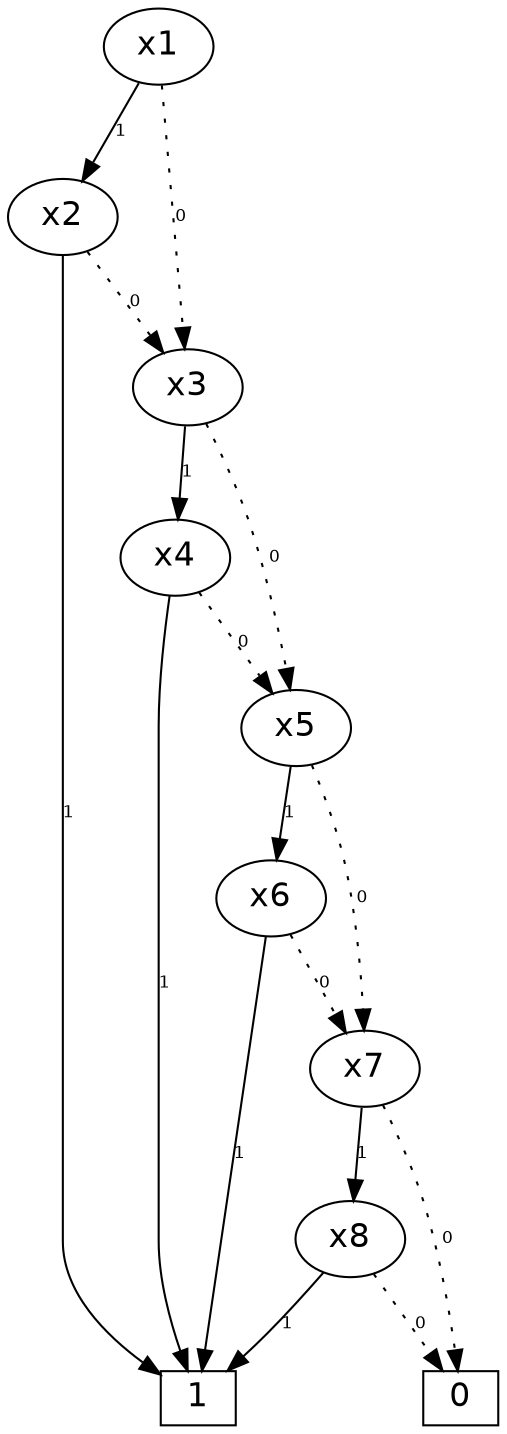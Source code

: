 digraph BDD {
size="7.5,10";

{ rank=same;
37 [fontname="Helvetica",fontsize="16",height="0.3",width="0.5",color=black,style=unfilled,label="x1"];
}

{ rank=same;
36 [fontname="Helvetica",fontsize="16",height="0.3",width="0.5",color=black,style=unfilled,label="x2"];
}

{ rank=same;
35 [fontname="Helvetica",fontsize="16",height="0.3",width="0.5",color=black,style=unfilled,label="x3"];
}

{ rank=same;
34 [fontname="Helvetica",fontsize="16",height="0.3",width="0.5",color=black,style=unfilled,label="x4"];
}

{ rank=same;
33 [fontname="Helvetica",fontsize="16",height="0.3",width="0.5",color=black,style=unfilled,label="x5"];
}

{ rank=same;
32 [fontname="Helvetica",fontsize="16",height="0.3",width="0.5",color=black,style=unfilled,label="x6"];
}

{ rank=same;
31 [fontname="Helvetica",fontsize="16",height="0.3",width="0.5",color=black,style=unfilled,label="x7"];
}

{ rank=same;
30 [fontname="Helvetica",fontsize="16",height="0.3",width="0.5",color=black,style=unfilled,label="x8"];
}


{ rank=same;
1 [fontname="Helvetica",fontsize="16",height="0.3",width="0.5",color=black,style=unfilled,shape=box,label="1"];

0 [fontname="Helvetica",fontsize="16",height="0.3",width="0.5",color=black,style=unfilled,shape=box,label="0"];

}


37 -> 35 [arrowsize="1.0",fontname="Helvetica",fontsize="8",label="0",style=dotted]
37 -> 36 [arrowsize="1.0",fontname="Helvetica",fontsize="8",label="1",style=solid]

36 -> 35 [arrowsize="1.0",fontname="Helvetica",fontsize="8",label="0",style=dotted]
36 -> 1 [arrowsize="1.0",fontname="Helvetica",fontsize="8",label="1",style=solid]

35 -> 33 [arrowsize="1.0",fontname="Helvetica",fontsize="8",label="0",style=dotted]
35 -> 34 [arrowsize="1.0",fontname="Helvetica",fontsize="8",label="1",style=solid]

34 -> 33 [arrowsize="1.0",fontname="Helvetica",fontsize="8",label="0",style=dotted]
34 -> 1 [arrowsize="1.0",fontname="Helvetica",fontsize="8",label="1",style=solid]

33 -> 31 [arrowsize="1.0",fontname="Helvetica",fontsize="8",label="0",style=dotted]
33 -> 32 [arrowsize="1.0",fontname="Helvetica",fontsize="8",label="1",style=solid]

32 -> 31 [arrowsize="1.0",fontname="Helvetica",fontsize="8",label="0",style=dotted]
32 -> 1 [arrowsize="1.0",fontname="Helvetica",fontsize="8",label="1",style=solid]

31 -> 0 [arrowsize="1.0",fontname="Helvetica",fontsize="8",label="0",style=dotted]
31 -> 30 [arrowsize="1.0",fontname="Helvetica",fontsize="8",label="1",style=solid]

30 -> 0 [arrowsize="1.0",fontname="Helvetica",fontsize="8",label="0",style=dotted]
30 -> 1 [arrowsize="1.0",fontname="Helvetica",fontsize="8",label="1",style=solid]

}
